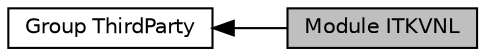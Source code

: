 digraph "Module ITKVNL"
{
  edge [fontname="Helvetica",fontsize="10",labelfontname="Helvetica",labelfontsize="10"];
  node [fontname="Helvetica",fontsize="10",shape=box];
  rankdir=LR;
  Node2 [label="Group ThirdParty",height=0.2,width=0.4,color="black", fillcolor="white", style="filled",URL="$group__Group-ThirdParty.html",tooltip=" "];
  Node1 [label="Module ITKVNL",height=0.2,width=0.4,color="black", fillcolor="grey75", style="filled", fontcolor="black",tooltip=" "];
  Node2->Node1 [shape=plaintext, dir="back", style="solid"];
}
